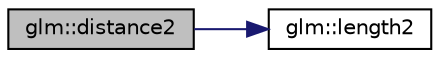 digraph "glm::distance2"
{
  edge [fontname="Helvetica",fontsize="10",labelfontname="Helvetica",labelfontsize="10"];
  node [fontname="Helvetica",fontsize="10",shape=record];
  rankdir="LR";
  Node1 [label="glm::distance2",height=0.2,width=0.4,color="black", fillcolor="grey75", style="filled", fontcolor="black"];
  Node1 -> Node2 [color="midnightblue",fontsize="10",style="solid",fontname="Helvetica"];
  Node2 [label="glm::length2",height=0.2,width=0.4,color="black", fillcolor="white", style="filled",URL="$group__gtx__norm.html#ga2d9882f01bf0def991047f712dede6ba"];
}
